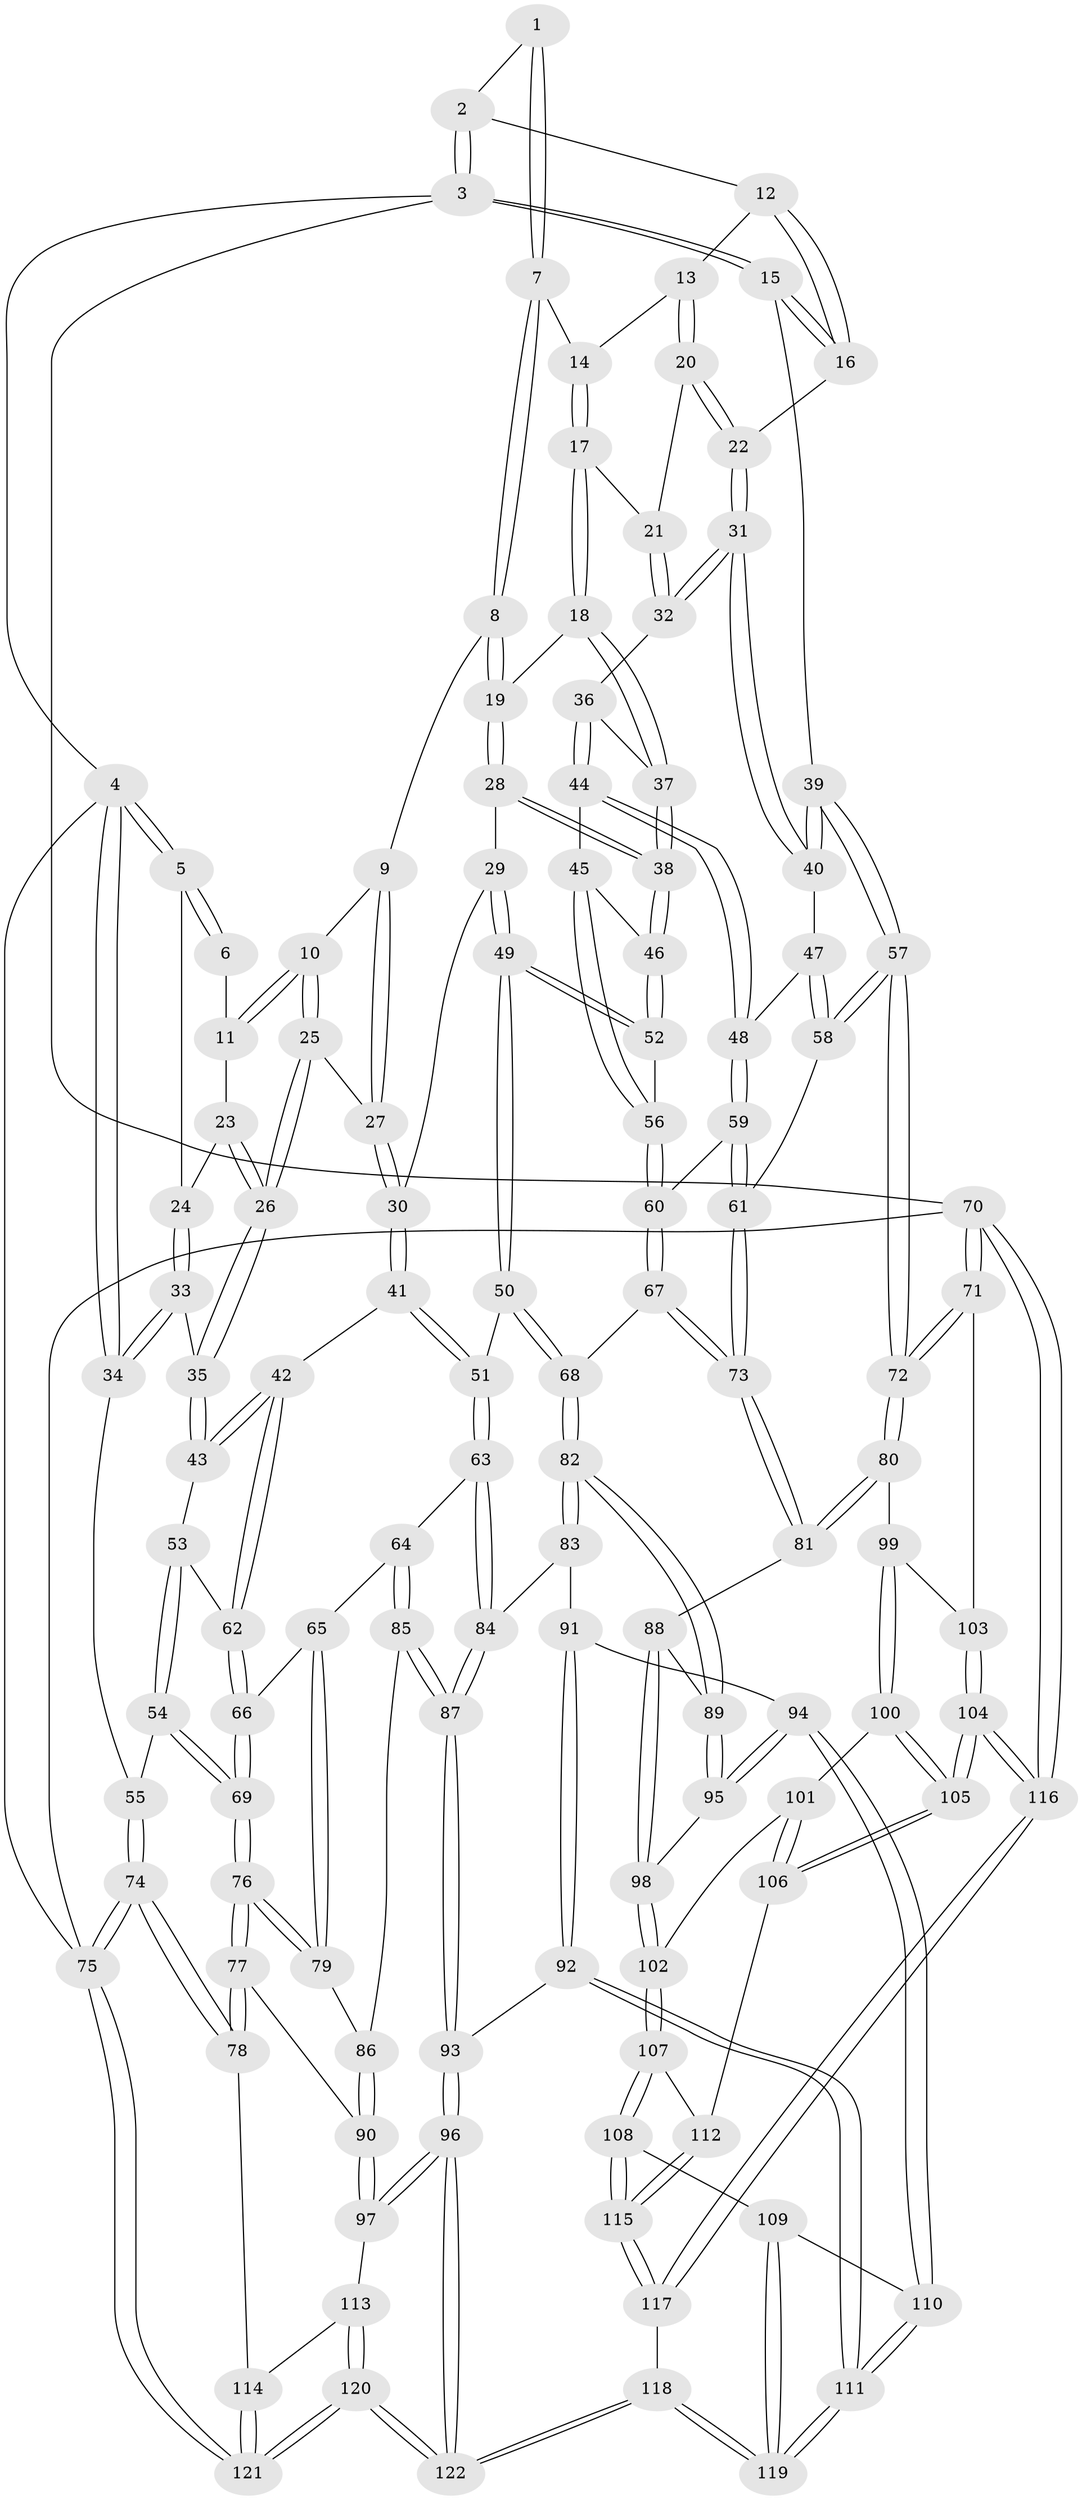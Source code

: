 // coarse degree distribution, {2: 0.13513513513513514, 4: 0.1891891891891892, 3: 0.581081081081081, 5: 0.0945945945945946}
// Generated by graph-tools (version 1.1) at 2025/54/03/04/25 22:54:48]
// undirected, 122 vertices, 302 edges
graph export_dot {
  node [color=gray90,style=filled];
  1 [pos="+0.5912423931623245+0"];
  2 [pos="+0.9347916521360051+0"];
  3 [pos="+1+0"];
  4 [pos="+0+0"];
  5 [pos="+0+0"];
  6 [pos="+0.3258801947302507+0"];
  7 [pos="+0.5927679205072036+0.02723696946824955"];
  8 [pos="+0.5283609212340871+0.117722105616844"];
  9 [pos="+0.5268760364265015+0.11800863528463652"];
  10 [pos="+0.4166455913270011+0.08989523318714802"];
  11 [pos="+0.34891309551288147+0.013663178633976526"];
  12 [pos="+0.8259424610566463+0"];
  13 [pos="+0.7565719102892332+0.0720675887079413"];
  14 [pos="+0.6379661568146061+0.05646695951729949"];
  15 [pos="+1+0.04977706965504983"];
  16 [pos="+0.8655521534304069+0.1261179305997837"];
  17 [pos="+0.6792568870554972+0.18719433541123118"];
  18 [pos="+0.66603405469261+0.19473228102993625"];
  19 [pos="+0.6063595183444662+0.1965042239895457"];
  20 [pos="+0.7457865622038999+0.1574274926795934"];
  21 [pos="+0.7049598005360425+0.1825614456095705"];
  22 [pos="+0.8465041189504484+0.2055605225152345"];
  23 [pos="+0.3212365622908281+0.04827401118406877"];
  24 [pos="+0.15738586580455538+0.15461412393404736"];
  25 [pos="+0.37620543574109605+0.2540664627073033"];
  26 [pos="+0.2870689474831332+0.29995975703395433"];
  27 [pos="+0.464137629795632+0.2636729878335406"];
  28 [pos="+0.5513957776779786+0.3048300713159197"];
  29 [pos="+0.5380730061364645+0.3094382141233836"];
  30 [pos="+0.5002354712996883+0.2924719665091316"];
  31 [pos="+0.8916417753597283+0.2725016730749951"];
  32 [pos="+0.7572933317841901+0.29170501279674454"];
  33 [pos="+0.15678686254489538+0.25172509406915733"];
  34 [pos="+0+0.35906079347815123"];
  35 [pos="+0.2687371758186704+0.31562678184724674"];
  36 [pos="+0.719154972632453+0.32589040754228754"];
  37 [pos="+0.6765662644572032+0.3177127869019615"];
  38 [pos="+0.6359113765909559+0.33825610811034007"];
  39 [pos="+1+0.23367597109764893"];
  40 [pos="+0.8951552245519598+0.2747679343128131"];
  41 [pos="+0.3584965818008642+0.45756046303082537"];
  42 [pos="+0.32723020065661335+0.436825716975364"];
  43 [pos="+0.2826002975558327+0.380690114131953"];
  44 [pos="+0.7578279278089114+0.4150443514802517"];
  45 [pos="+0.7213024682712397+0.42793969998400283"];
  46 [pos="+0.6402497129770625+0.4151157252966415"];
  47 [pos="+0.8454356750374213+0.40226340336057975"];
  48 [pos="+0.7786841562914738+0.4227492697270944"];
  49 [pos="+0.5022707342552885+0.5128449548291418"];
  50 [pos="+0.4694527040723427+0.5385708222688217"];
  51 [pos="+0.4513027189490108+0.5400331909319536"];
  52 [pos="+0.5681174182511379+0.4963921699490685"];
  53 [pos="+0.150897781150888+0.4725848466593533"];
  54 [pos="+0.0791912284260353+0.5082376551611492"];
  55 [pos="+0+0.3824556322525127"];
  56 [pos="+0.676276431033207+0.5300946600626917"];
  57 [pos="+1+0.6156789778542623"];
  58 [pos="+0.9592085092012641+0.5438273352572917"];
  59 [pos="+0.7739547593872868+0.5256583450545091"];
  60 [pos="+0.7089494004442053+0.5592083504081452"];
  61 [pos="+0.8513199538245287+0.5625148287579667"];
  62 [pos="+0.2306568702572178+0.5622445681049008"];
  63 [pos="+0.44993287809342347+0.5421767942631692"];
  64 [pos="+0.38892226914422673+0.6054690954761477"];
  65 [pos="+0.27576255154970536+0.623310855896752"];
  66 [pos="+0.20902287550194723+0.6087614701188115"];
  67 [pos="+0.7068076499605163+0.6491216384781706"];
  68 [pos="+0.5875365670373808+0.6733399190075526"];
  69 [pos="+0.13826236866714808+0.643668942965152"];
  70 [pos="+1+1"];
  71 [pos="+1+0.9482331650010641"];
  72 [pos="+1+0.634860296127284"];
  73 [pos="+0.7610339753064633+0.6896983689651454"];
  74 [pos="+0+0.7768523293992221"];
  75 [pos="+0+1"];
  76 [pos="+0.12500849256454746+0.6944006686760256"];
  77 [pos="+0.10702852419340068+0.7181184173850689"];
  78 [pos="+0+0.7769212190220084"];
  79 [pos="+0.27488210225611687+0.7252774087164111"];
  80 [pos="+0.8620889774884417+0.7656829947272955"];
  81 [pos="+0.7715477109865648+0.709696419188544"];
  82 [pos="+0.5793577445246695+0.7332608330561685"];
  83 [pos="+0.4763592116733496+0.7617071296965371"];
  84 [pos="+0.4605562245117776+0.7528584203956913"];
  85 [pos="+0.3390114217156308+0.7483790925352867"];
  86 [pos="+0.2976448527018346+0.7380071584191844"];
  87 [pos="+0.35247556730186913+0.7752710500959671"];
  88 [pos="+0.6689426856087457+0.8107492636456574"];
  89 [pos="+0.5828306549248763+0.7419439910268163"];
  90 [pos="+0.17300706744478409+0.8541781858132809"];
  91 [pos="+0.47758939292525565+0.7773975200990693"];
  92 [pos="+0.40588023052278016+0.8945830435898655"];
  93 [pos="+0.34920360276631046+0.8820070418049917"];
  94 [pos="+0.5296914278890879+0.8750113806581712"];
  95 [pos="+0.5324115052053237+0.8722026491572604"];
  96 [pos="+0.2933842173375611+0.9211915600675595"];
  97 [pos="+0.17510962133391944+0.8614938004505122"];
  98 [pos="+0.6718299377655584+0.8404633059992613"];
  99 [pos="+0.8491344891178774+0.8207964428610381"];
  100 [pos="+0.8256884106549088+0.8490127123014496"];
  101 [pos="+0.7468183470253588+0.8756666619184332"];
  102 [pos="+0.6901350810920996+0.8742322425886441"];
  103 [pos="+0.9098518923816092+0.8891356704167419"];
  104 [pos="+0.8811709433559971+1"];
  105 [pos="+0.837679731699471+1"];
  106 [pos="+0.7649712944785674+0.9440362415157394"];
  107 [pos="+0.6859209510899671+0.8847628758778403"];
  108 [pos="+0.6745397909260968+0.9093316876657925"];
  109 [pos="+0.6465258035815088+0.9246236215669822"];
  110 [pos="+0.5168844747904335+0.9017454283148358"];
  111 [pos="+0.4891130190012583+0.9290923067199299"];
  112 [pos="+0.7415223901802289+0.9453157970885784"];
  113 [pos="+0.11627098870010232+0.914911238829944"];
  114 [pos="+0.07390298818453324+0.9219860739823634"];
  115 [pos="+0.7043594260530232+0.9780218320292008"];
  116 [pos="+0.8895004422353615+1"];
  117 [pos="+0.8031768188037128+1"];
  118 [pos="+0.5455598835526703+1"];
  119 [pos="+0.5395607648504169+1"];
  120 [pos="+0.22067721920084246+1"];
  121 [pos="+0+1"];
  122 [pos="+0.2506003082752622+1"];
  1 -- 2;
  1 -- 7;
  1 -- 7;
  2 -- 3;
  2 -- 3;
  2 -- 12;
  3 -- 4;
  3 -- 15;
  3 -- 15;
  3 -- 70;
  4 -- 5;
  4 -- 5;
  4 -- 34;
  4 -- 34;
  4 -- 75;
  5 -- 6;
  5 -- 6;
  5 -- 24;
  6 -- 11;
  7 -- 8;
  7 -- 8;
  7 -- 14;
  8 -- 9;
  8 -- 19;
  8 -- 19;
  9 -- 10;
  9 -- 27;
  9 -- 27;
  10 -- 11;
  10 -- 11;
  10 -- 25;
  10 -- 25;
  11 -- 23;
  12 -- 13;
  12 -- 16;
  12 -- 16;
  13 -- 14;
  13 -- 20;
  13 -- 20;
  14 -- 17;
  14 -- 17;
  15 -- 16;
  15 -- 16;
  15 -- 39;
  16 -- 22;
  17 -- 18;
  17 -- 18;
  17 -- 21;
  18 -- 19;
  18 -- 37;
  18 -- 37;
  19 -- 28;
  19 -- 28;
  20 -- 21;
  20 -- 22;
  20 -- 22;
  21 -- 32;
  21 -- 32;
  22 -- 31;
  22 -- 31;
  23 -- 24;
  23 -- 26;
  23 -- 26;
  24 -- 33;
  24 -- 33;
  25 -- 26;
  25 -- 26;
  25 -- 27;
  26 -- 35;
  26 -- 35;
  27 -- 30;
  27 -- 30;
  28 -- 29;
  28 -- 38;
  28 -- 38;
  29 -- 30;
  29 -- 49;
  29 -- 49;
  30 -- 41;
  30 -- 41;
  31 -- 32;
  31 -- 32;
  31 -- 40;
  31 -- 40;
  32 -- 36;
  33 -- 34;
  33 -- 34;
  33 -- 35;
  34 -- 55;
  35 -- 43;
  35 -- 43;
  36 -- 37;
  36 -- 44;
  36 -- 44;
  37 -- 38;
  37 -- 38;
  38 -- 46;
  38 -- 46;
  39 -- 40;
  39 -- 40;
  39 -- 57;
  39 -- 57;
  40 -- 47;
  41 -- 42;
  41 -- 51;
  41 -- 51;
  42 -- 43;
  42 -- 43;
  42 -- 62;
  42 -- 62;
  43 -- 53;
  44 -- 45;
  44 -- 48;
  44 -- 48;
  45 -- 46;
  45 -- 56;
  45 -- 56;
  46 -- 52;
  46 -- 52;
  47 -- 48;
  47 -- 58;
  47 -- 58;
  48 -- 59;
  48 -- 59;
  49 -- 50;
  49 -- 50;
  49 -- 52;
  49 -- 52;
  50 -- 51;
  50 -- 68;
  50 -- 68;
  51 -- 63;
  51 -- 63;
  52 -- 56;
  53 -- 54;
  53 -- 54;
  53 -- 62;
  54 -- 55;
  54 -- 69;
  54 -- 69;
  55 -- 74;
  55 -- 74;
  56 -- 60;
  56 -- 60;
  57 -- 58;
  57 -- 58;
  57 -- 72;
  57 -- 72;
  58 -- 61;
  59 -- 60;
  59 -- 61;
  59 -- 61;
  60 -- 67;
  60 -- 67;
  61 -- 73;
  61 -- 73;
  62 -- 66;
  62 -- 66;
  63 -- 64;
  63 -- 84;
  63 -- 84;
  64 -- 65;
  64 -- 85;
  64 -- 85;
  65 -- 66;
  65 -- 79;
  65 -- 79;
  66 -- 69;
  66 -- 69;
  67 -- 68;
  67 -- 73;
  67 -- 73;
  68 -- 82;
  68 -- 82;
  69 -- 76;
  69 -- 76;
  70 -- 71;
  70 -- 71;
  70 -- 116;
  70 -- 116;
  70 -- 75;
  71 -- 72;
  71 -- 72;
  71 -- 103;
  72 -- 80;
  72 -- 80;
  73 -- 81;
  73 -- 81;
  74 -- 75;
  74 -- 75;
  74 -- 78;
  74 -- 78;
  75 -- 121;
  75 -- 121;
  76 -- 77;
  76 -- 77;
  76 -- 79;
  76 -- 79;
  77 -- 78;
  77 -- 78;
  77 -- 90;
  78 -- 114;
  79 -- 86;
  80 -- 81;
  80 -- 81;
  80 -- 99;
  81 -- 88;
  82 -- 83;
  82 -- 83;
  82 -- 89;
  82 -- 89;
  83 -- 84;
  83 -- 91;
  84 -- 87;
  84 -- 87;
  85 -- 86;
  85 -- 87;
  85 -- 87;
  86 -- 90;
  86 -- 90;
  87 -- 93;
  87 -- 93;
  88 -- 89;
  88 -- 98;
  88 -- 98;
  89 -- 95;
  89 -- 95;
  90 -- 97;
  90 -- 97;
  91 -- 92;
  91 -- 92;
  91 -- 94;
  92 -- 93;
  92 -- 111;
  92 -- 111;
  93 -- 96;
  93 -- 96;
  94 -- 95;
  94 -- 95;
  94 -- 110;
  94 -- 110;
  95 -- 98;
  96 -- 97;
  96 -- 97;
  96 -- 122;
  96 -- 122;
  97 -- 113;
  98 -- 102;
  98 -- 102;
  99 -- 100;
  99 -- 100;
  99 -- 103;
  100 -- 101;
  100 -- 105;
  100 -- 105;
  101 -- 102;
  101 -- 106;
  101 -- 106;
  102 -- 107;
  102 -- 107;
  103 -- 104;
  103 -- 104;
  104 -- 105;
  104 -- 105;
  104 -- 116;
  104 -- 116;
  105 -- 106;
  105 -- 106;
  106 -- 112;
  107 -- 108;
  107 -- 108;
  107 -- 112;
  108 -- 109;
  108 -- 115;
  108 -- 115;
  109 -- 110;
  109 -- 119;
  109 -- 119;
  110 -- 111;
  110 -- 111;
  111 -- 119;
  111 -- 119;
  112 -- 115;
  112 -- 115;
  113 -- 114;
  113 -- 120;
  113 -- 120;
  114 -- 121;
  114 -- 121;
  115 -- 117;
  115 -- 117;
  116 -- 117;
  116 -- 117;
  117 -- 118;
  118 -- 119;
  118 -- 119;
  118 -- 122;
  118 -- 122;
  120 -- 121;
  120 -- 121;
  120 -- 122;
  120 -- 122;
}
